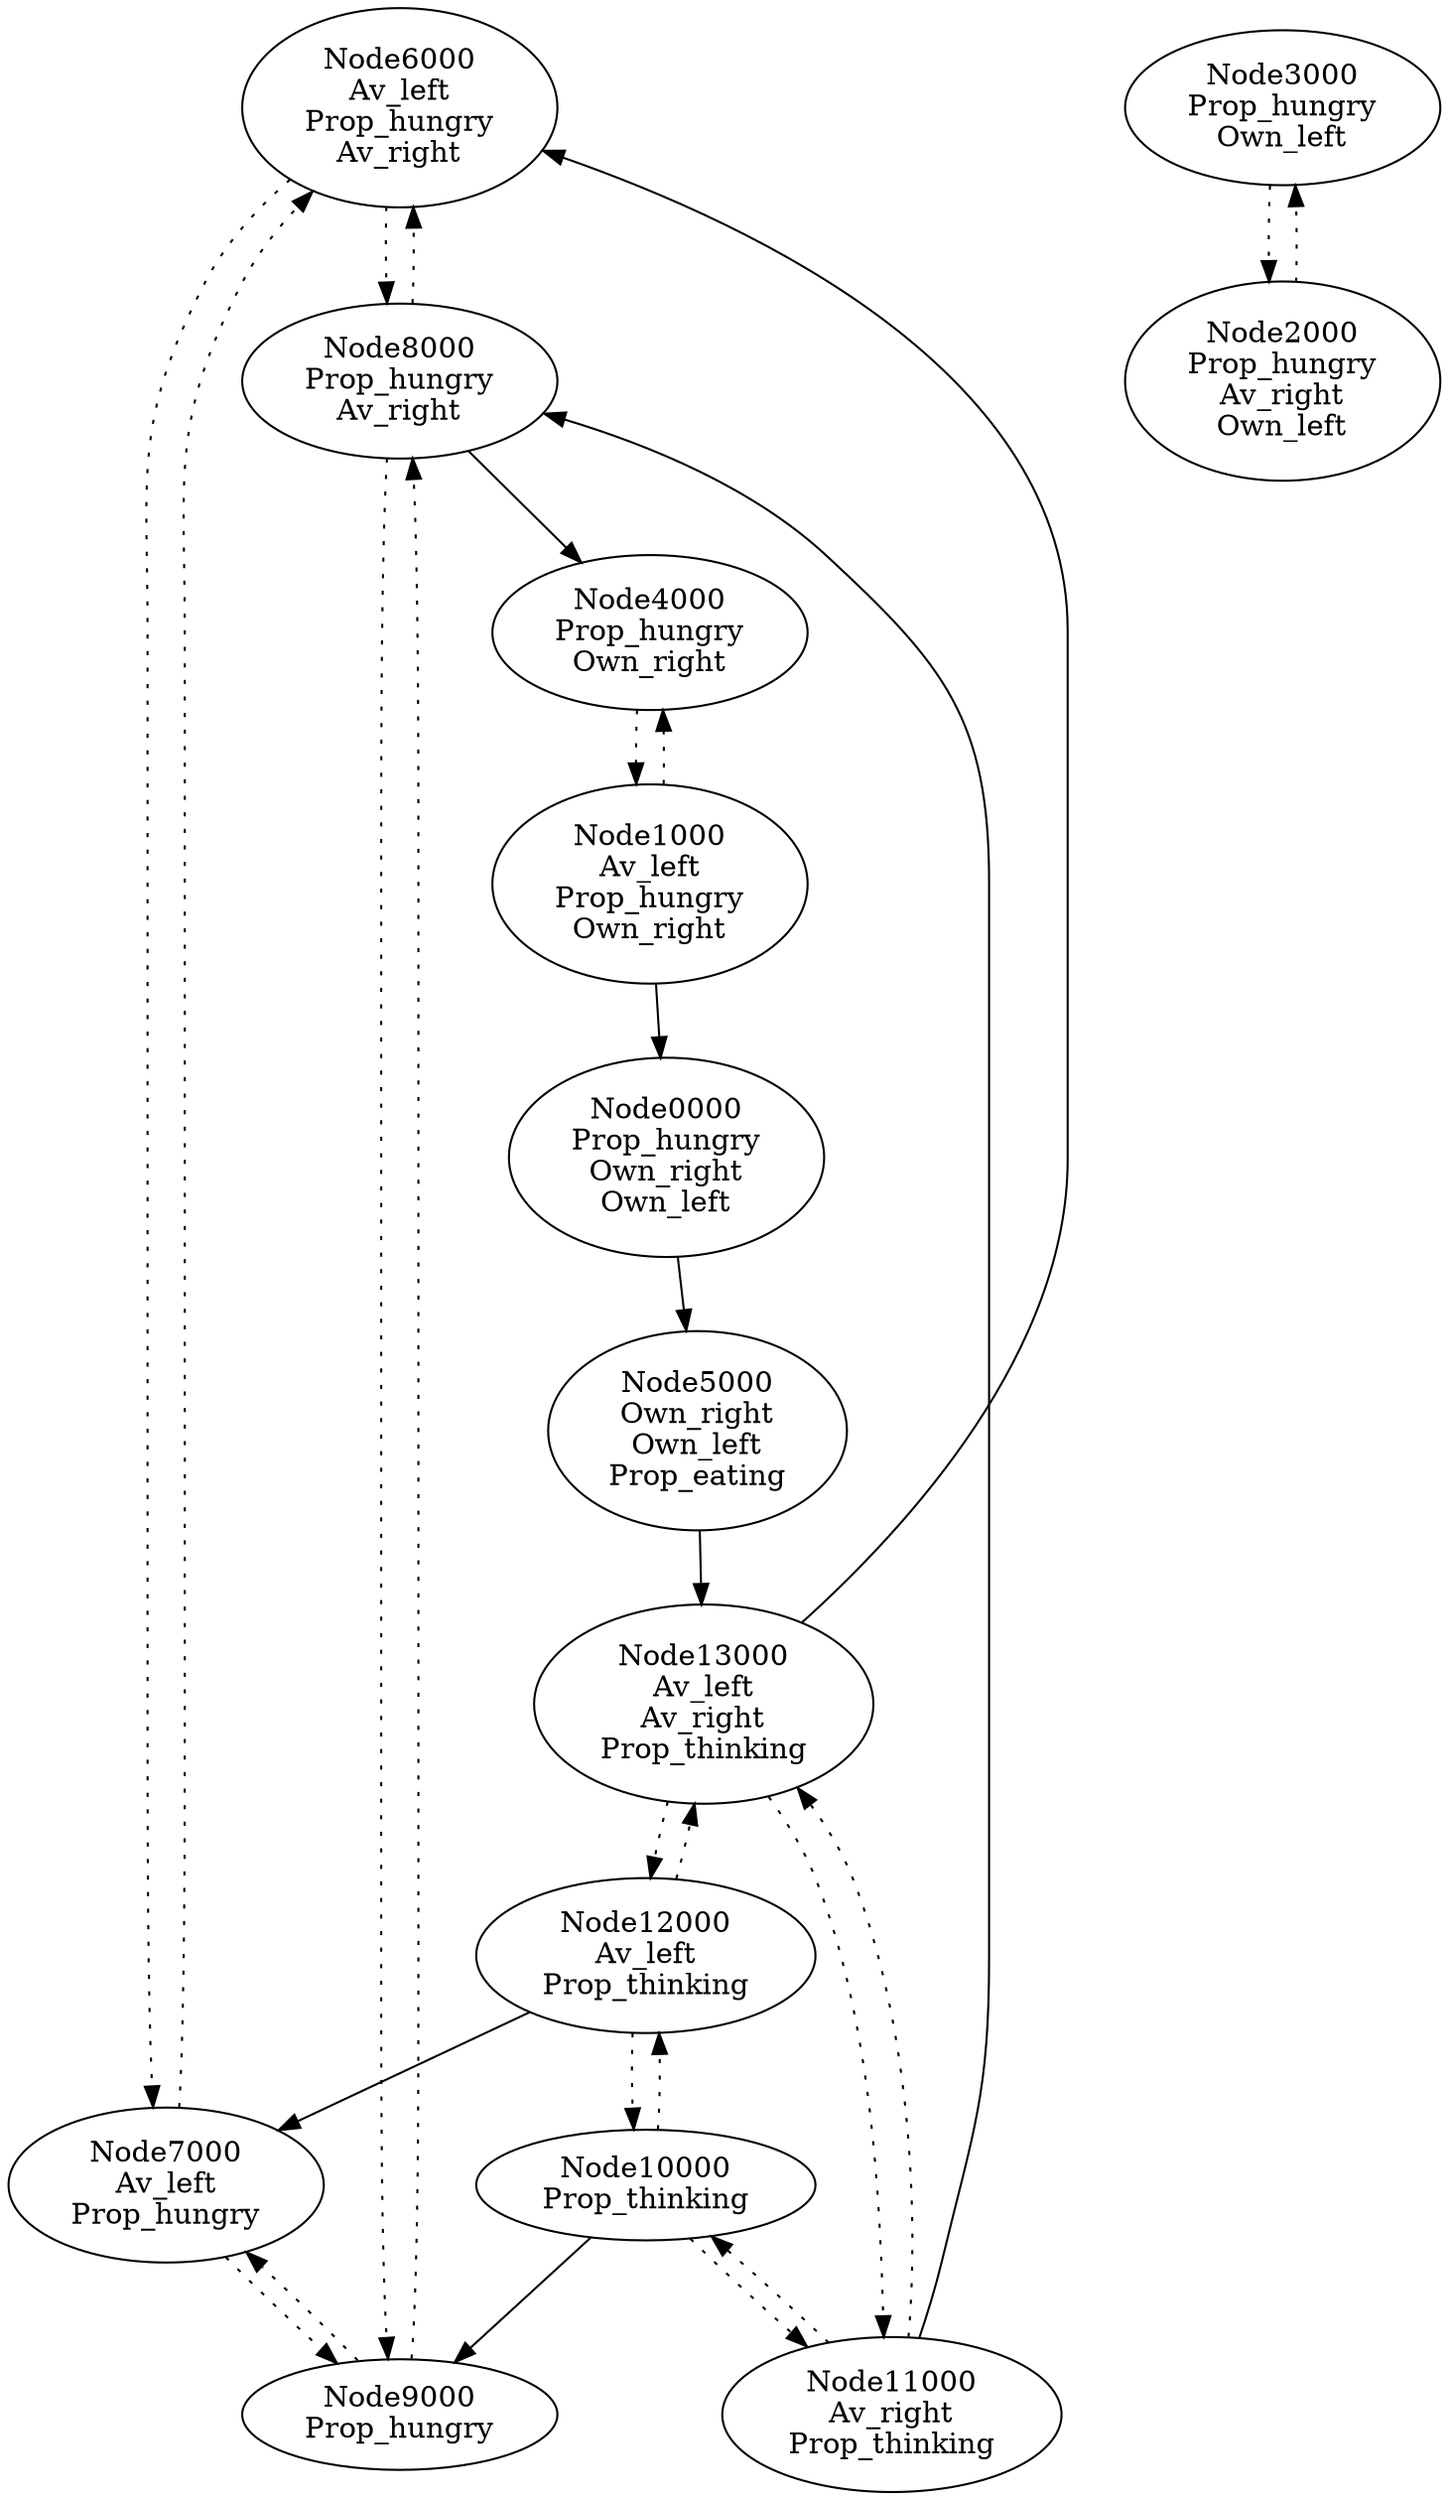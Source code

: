 digraph G{
Node6000->Node8000[style=dotted];
Node6000->Node7000[style=dotted];
Node6000 [label = "Node6000\nAv_left\nProp_hungry\nAv_right"];
Node11000->Node8000;
Node11000->Node13000[style=dotted];
Node11000->Node10000[style=dotted];
Node11000 [label = "Node11000\nAv_right\nProp_thinking"];
Node5000->Node13000;
Node5000 [label = "Node5000\nOwn_right\nOwn_left\nProp_eating"];
Node10000->Node9000;
Node10000->Node12000[style=dotted];
Node10000->Node11000[style=dotted];
Node10000 [label = "Node10000\nProp_thinking"];
Node12000->Node7000;
Node12000->Node10000[style=dotted];
Node12000->Node13000[style=dotted];
Node12000 [label = "Node12000\nAv_left\nProp_thinking"];
Node13000->Node6000;
Node13000->Node11000[style=dotted];
Node13000->Node12000[style=dotted];
Node13000 [label = "Node13000\nAv_left\nAv_right\nProp_thinking"];
Node9000->Node7000[style=dotted];
Node9000->Node8000[style=dotted];
Node9000 [label = "Node9000\nProp_hungry"];
Node3000->Node2000[style=dotted];
Node3000 [label = "Node3000\nProp_hungry\nOwn_left"];
Node4000->Node1000[style=dotted];
Node4000 [label = "Node4000\nProp_hungry\nOwn_right"];
Node8000->Node4000;
Node8000->Node6000[style=dotted];
Node8000->Node9000[style=dotted];
Node8000 [label = "Node8000\nProp_hungry\nAv_right"];
Node7000->Node9000[style=dotted];
Node7000->Node6000[style=dotted];
Node7000 [label = "Node7000\nAv_left\nProp_hungry"];
Node2000->Node3000[style=dotted];
Node2000 [label = "Node2000\nProp_hungry\nAv_right\nOwn_left"];
Node1000->Node0000;
Node1000->Node4000[style=dotted];
Node1000 [label = "Node1000\nAv_left\nProp_hungry\nOwn_right"];
Node0000->Node5000;
Node0000 [label = "Node0000\nProp_hungry\nOwn_right\nOwn_left"];
}
